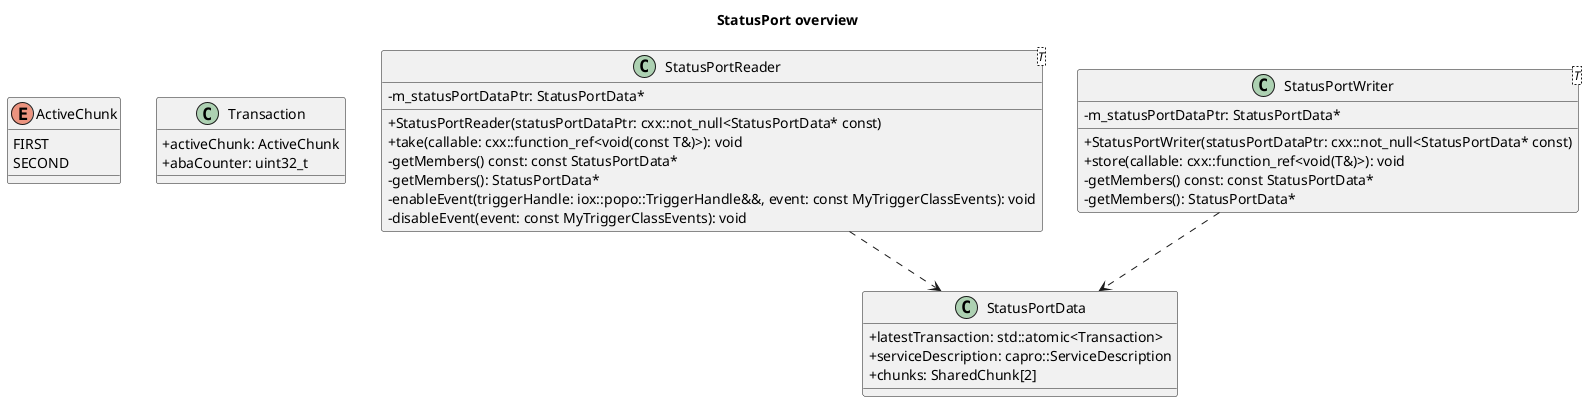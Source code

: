 @startuml

title StatusPort overview

skinparam classAttributeIconSize 0

enum ActiveChunk {
  FIRST
  SECOND
}

class Transaction {
  +activeChunk: ActiveChunk
  +abaCounter: uint32_t
}

class StatusPortData {
  +latestTransaction: std::atomic<Transaction>
  +serviceDescription: capro::ServiceDescription
  +chunks: SharedChunk[2]
}

class StatusPortReader<T> {
  +StatusPortReader(statusPortDataPtr: cxx::not_null<StatusPortData* const)
  +take(callable: cxx::function_ref<void(const T&)>): void
  ' Open question if copyTake() is wanted
  'copyTake(callable: cxx::function_ref<void(const T&)>): void)
  -getMembers() const: const StatusPortData*
  -getMembers(): StatusPortData*
  -enableEvent(triggerHandle: iox::popo::TriggerHandle&&, event: const MyTriggerClassEvents): void
  -disableEvent(event: const MyTriggerClassEvents): void
  ' Some more methods need to be implemented in the StatusPortReader to be attachable to a Listener
  ' See https://github.com/eclipse-iceoryx/iceoryx/blob/master/iceoryx_examples/waitset/ice_waitset_trigger.cpp
  ' Open question if copyTake() is wanted
  '-m_copyOfUserData: T
  -m_statusPortDataPtr: StatusPortData*
}


class StatusPortWriter<T> {
  +StatusPortWriter(statusPortDataPtr: cxx::not_null<StatusPortData* const)
  +store(callable: cxx::function_ref<void(T&)>): void
  -getMembers() const: const StatusPortData*
  -getMembers(): StatusPortData*
  -m_statusPortDataPtr: StatusPortData*
}

StatusPortWriter ..> StatusPortData
StatusPortReader ..> StatusPortData

@enduml
